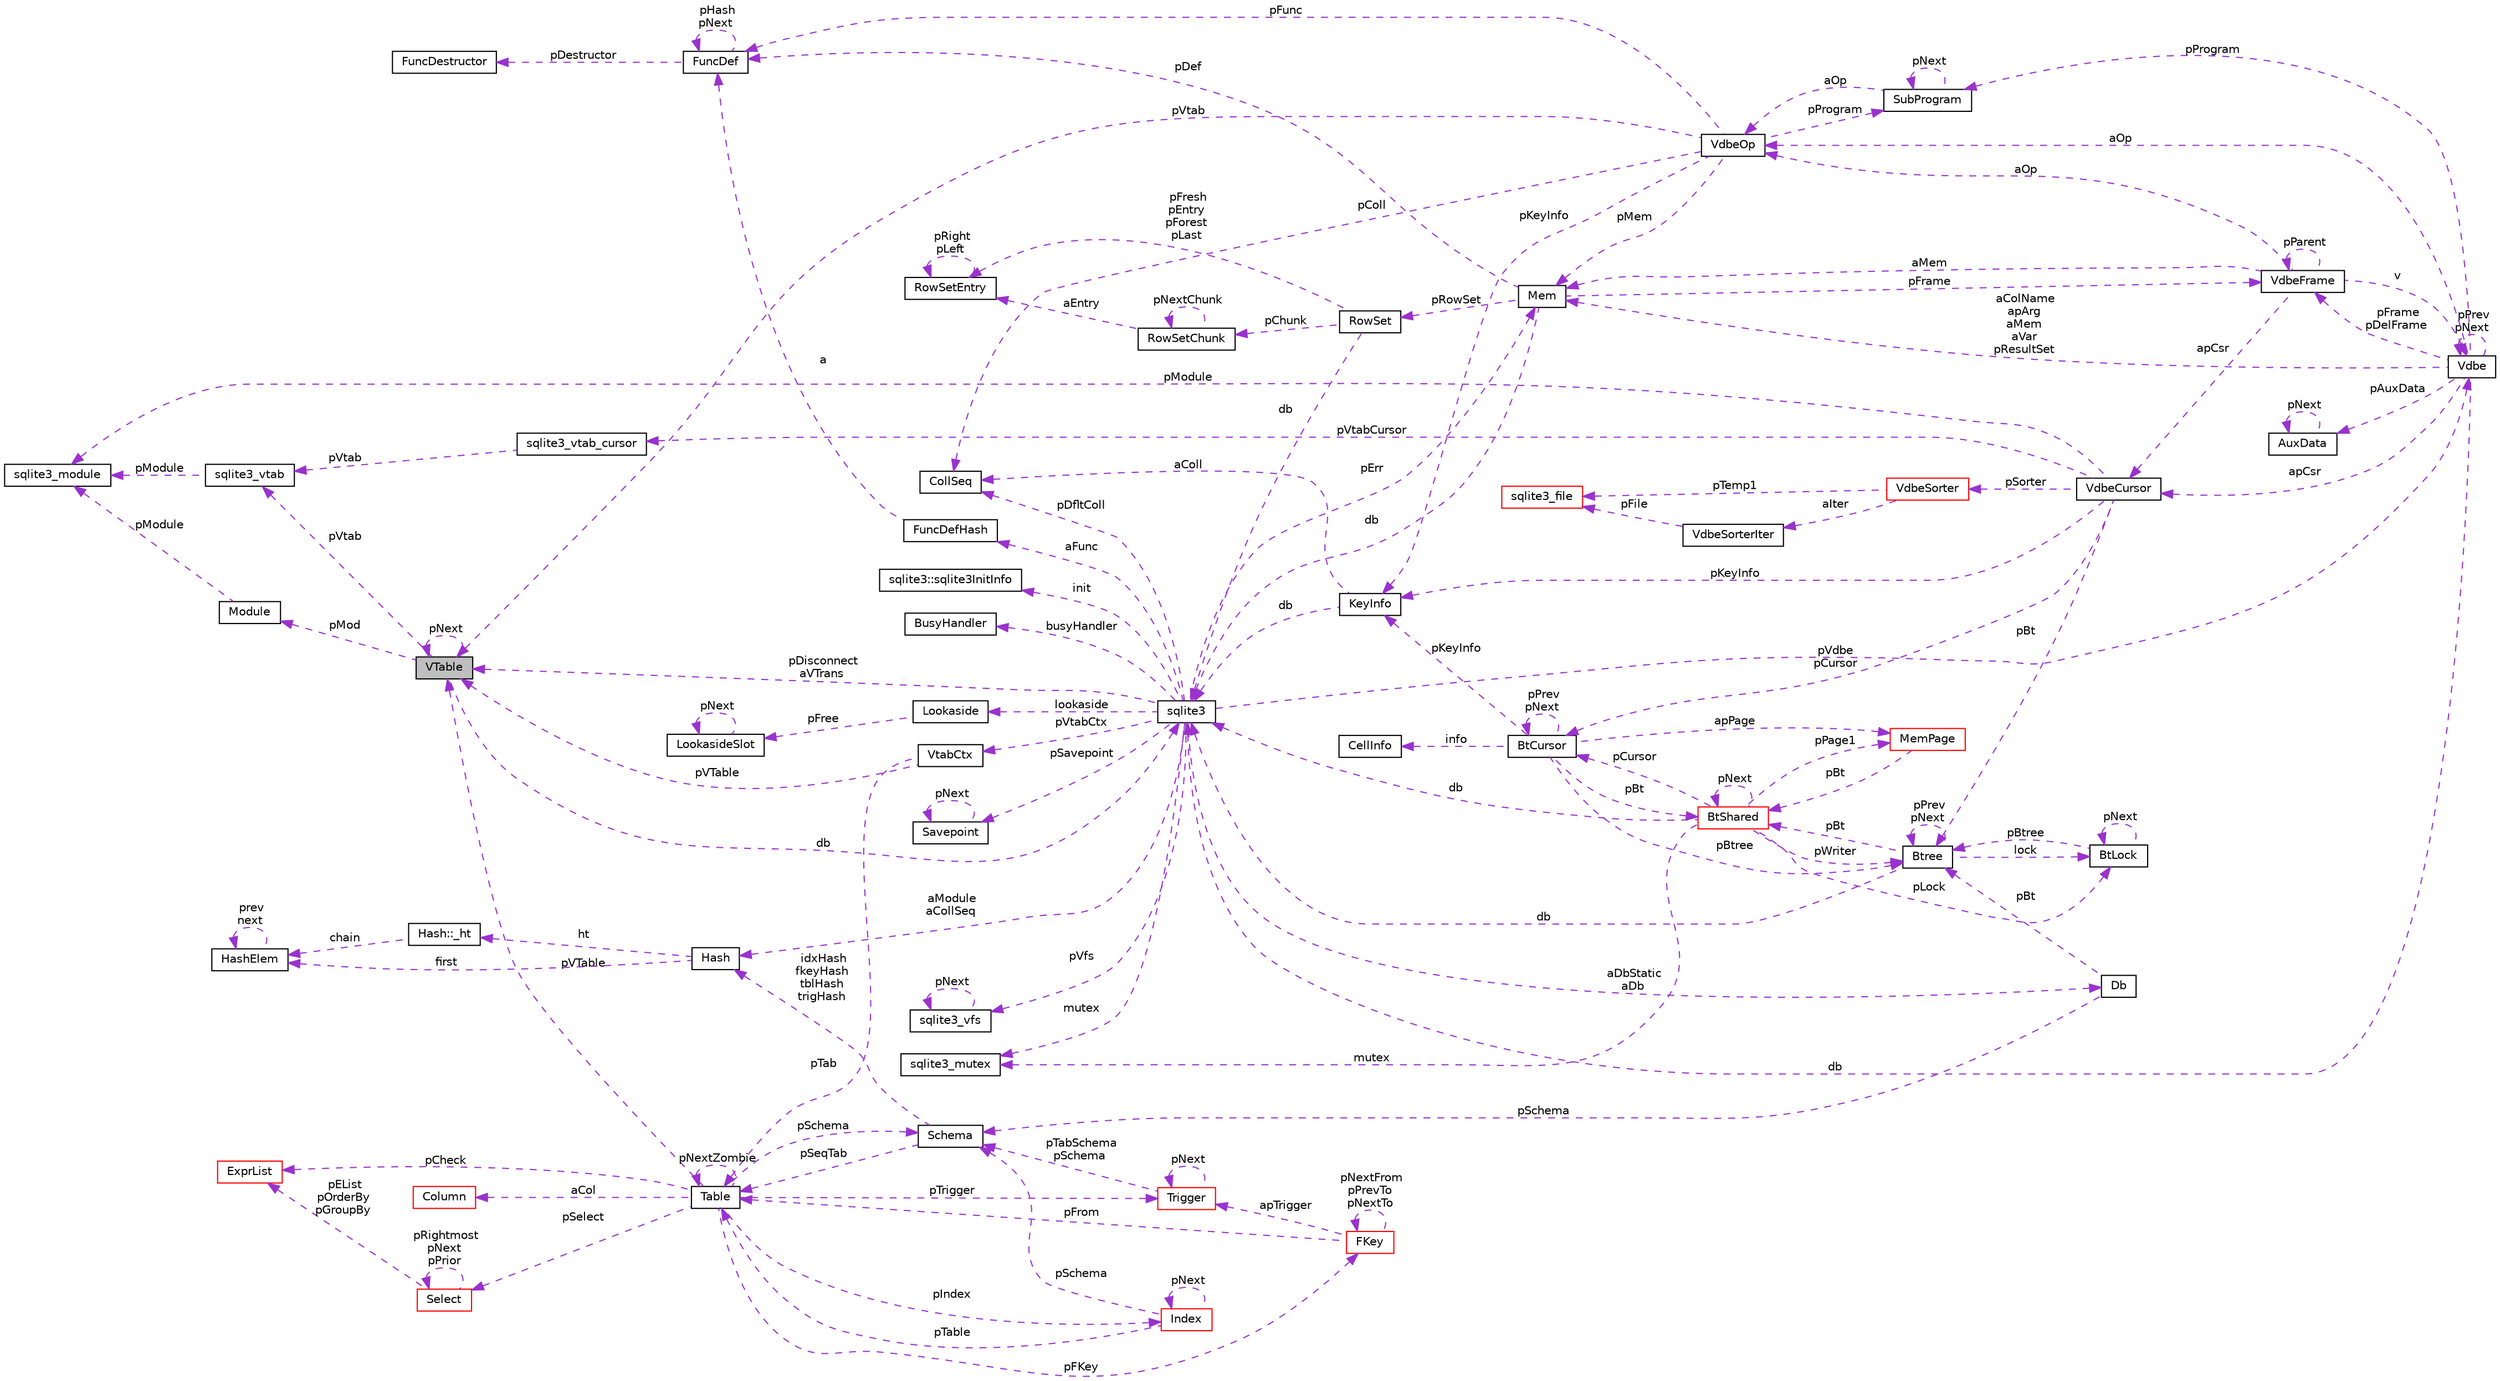 digraph G
{
 // INTERACTIVE_SVG=YES
  edge [fontname="Helvetica",fontsize="10",labelfontname="Helvetica",labelfontsize="10"];
  node [fontname="Helvetica",fontsize="10",shape=record];
  rankdir="LR";
  Node1 [label="VTable",height=0.2,width=0.4,color="black", fillcolor="grey75", style="filled" fontcolor="black"];
  Node2 -> Node1 [dir="back",color="darkorchid3",fontsize="10",style="dashed",label=" db" ,fontname="Helvetica"];
  Node2 [label="sqlite3",height=0.2,width=0.4,color="black", fillcolor="white", style="filled",URL="$d9/dcd/structsqlite3.html"];
  Node3 -> Node2 [dir="back",color="darkorchid3",fontsize="10",style="dashed",label=" pErr" ,fontname="Helvetica"];
  Node3 [label="Mem",height=0.2,width=0.4,color="black", fillcolor="white", style="filled",URL="$df/d48/struct_mem.html"];
  Node2 -> Node3 [dir="back",color="darkorchid3",fontsize="10",style="dashed",label=" db" ,fontname="Helvetica"];
  Node4 -> Node3 [dir="back",color="darkorchid3",fontsize="10",style="dashed",label=" pFrame" ,fontname="Helvetica"];
  Node4 [label="VdbeFrame",height=0.2,width=0.4,color="black", fillcolor="white", style="filled",URL="$de/d74/struct_vdbe_frame.html"];
  Node3 -> Node4 [dir="back",color="darkorchid3",fontsize="10",style="dashed",label=" aMem" ,fontname="Helvetica"];
  Node5 -> Node4 [dir="back",color="darkorchid3",fontsize="10",style="dashed",label=" v" ,fontname="Helvetica"];
  Node5 [label="Vdbe",height=0.2,width=0.4,color="black", fillcolor="white", style="filled",URL="$db/df8/struct_vdbe.html"];
  Node5 -> Node5 [dir="back",color="darkorchid3",fontsize="10",style="dashed",label=" pPrev\npNext" ,fontname="Helvetica"];
  Node3 -> Node5 [dir="back",color="darkorchid3",fontsize="10",style="dashed",label=" aColName\napArg\naMem\naVar\npResultSet" ,fontname="Helvetica"];
  Node2 -> Node5 [dir="back",color="darkorchid3",fontsize="10",style="dashed",label=" db" ,fontname="Helvetica"];
  Node4 -> Node5 [dir="back",color="darkorchid3",fontsize="10",style="dashed",label=" pFrame\npDelFrame" ,fontname="Helvetica"];
  Node6 -> Node5 [dir="back",color="darkorchid3",fontsize="10",style="dashed",label=" pAuxData" ,fontname="Helvetica"];
  Node6 [label="AuxData",height=0.2,width=0.4,color="black", fillcolor="white", style="filled",URL="$d5/d59/struct_aux_data.html"];
  Node6 -> Node6 [dir="back",color="darkorchid3",fontsize="10",style="dashed",label=" pNext" ,fontname="Helvetica"];
  Node7 -> Node5 [dir="back",color="darkorchid3",fontsize="10",style="dashed",label=" pProgram" ,fontname="Helvetica"];
  Node7 [label="SubProgram",height=0.2,width=0.4,color="black", fillcolor="white", style="filled",URL="$d4/d16/struct_sub_program.html"];
  Node7 -> Node7 [dir="back",color="darkorchid3",fontsize="10",style="dashed",label=" pNext" ,fontname="Helvetica"];
  Node8 -> Node7 [dir="back",color="darkorchid3",fontsize="10",style="dashed",label=" aOp" ,fontname="Helvetica"];
  Node8 [label="VdbeOp",height=0.2,width=0.4,color="black", fillcolor="white", style="filled",URL="$d2/dd9/struct_vdbe_op.html"];
  Node3 -> Node8 [dir="back",color="darkorchid3",fontsize="10",style="dashed",label=" pMem" ,fontname="Helvetica"];
  Node9 -> Node8 [dir="back",color="darkorchid3",fontsize="10",style="dashed",label=" pColl" ,fontname="Helvetica"];
  Node9 [label="CollSeq",height=0.2,width=0.4,color="black", fillcolor="white", style="filled",URL="$d0/d7d/struct_coll_seq.html"];
  Node1 -> Node8 [dir="back",color="darkorchid3",fontsize="10",style="dashed",label=" pVtab" ,fontname="Helvetica"];
  Node7 -> Node8 [dir="back",color="darkorchid3",fontsize="10",style="dashed",label=" pProgram" ,fontname="Helvetica"];
  Node10 -> Node8 [dir="back",color="darkorchid3",fontsize="10",style="dashed",label=" pKeyInfo" ,fontname="Helvetica"];
  Node10 [label="KeyInfo",height=0.2,width=0.4,color="black", fillcolor="white", style="filled",URL="$dc/d2f/struct_key_info.html"];
  Node2 -> Node10 [dir="back",color="darkorchid3",fontsize="10",style="dashed",label=" db" ,fontname="Helvetica"];
  Node9 -> Node10 [dir="back",color="darkorchid3",fontsize="10",style="dashed",label=" aColl" ,fontname="Helvetica"];
  Node11 -> Node8 [dir="back",color="darkorchid3",fontsize="10",style="dashed",label=" pFunc" ,fontname="Helvetica"];
  Node11 [label="FuncDef",height=0.2,width=0.4,color="black", fillcolor="white", style="filled",URL="$df/d38/struct_func_def.html"];
  Node12 -> Node11 [dir="back",color="darkorchid3",fontsize="10",style="dashed",label=" pDestructor" ,fontname="Helvetica"];
  Node12 [label="FuncDestructor",height=0.2,width=0.4,color="black", fillcolor="white", style="filled",URL="$d5/da4/struct_func_destructor.html"];
  Node11 -> Node11 [dir="back",color="darkorchid3",fontsize="10",style="dashed",label=" pHash\npNext" ,fontname="Helvetica"];
  Node13 -> Node5 [dir="back",color="darkorchid3",fontsize="10",style="dashed",label=" apCsr" ,fontname="Helvetica"];
  Node13 [label="VdbeCursor",height=0.2,width=0.4,color="black", fillcolor="white", style="filled",URL="$d5/dd1/struct_vdbe_cursor.html"];
  Node14 -> Node13 [dir="back",color="darkorchid3",fontsize="10",style="dashed",label=" pCursor" ,fontname="Helvetica"];
  Node14 [label="BtCursor",height=0.2,width=0.4,color="black", fillcolor="white", style="filled",URL="$db/d2c/struct_bt_cursor.html"];
  Node14 -> Node14 [dir="back",color="darkorchid3",fontsize="10",style="dashed",label=" pPrev\npNext" ,fontname="Helvetica"];
  Node15 -> Node14 [dir="back",color="darkorchid3",fontsize="10",style="dashed",label=" info" ,fontname="Helvetica"];
  Node15 [label="CellInfo",height=0.2,width=0.4,color="black", fillcolor="white", style="filled",URL="$de/dbe/struct_cell_info.html"];
  Node16 -> Node14 [dir="back",color="darkorchid3",fontsize="10",style="dashed",label=" pBt" ,fontname="Helvetica"];
  Node16 [label="BtShared",height=0.2,width=0.4,color="red", fillcolor="white", style="filled",URL="$d3/d1f/struct_bt_shared.html"];
  Node14 -> Node16 [dir="back",color="darkorchid3",fontsize="10",style="dashed",label=" pCursor" ,fontname="Helvetica"];
  Node16 -> Node16 [dir="back",color="darkorchid3",fontsize="10",style="dashed",label=" pNext" ,fontname="Helvetica"];
  Node2 -> Node16 [dir="back",color="darkorchid3",fontsize="10",style="dashed",label=" db" ,fontname="Helvetica"];
  Node17 -> Node16 [dir="back",color="darkorchid3",fontsize="10",style="dashed",label=" mutex" ,fontname="Helvetica"];
  Node17 [label="sqlite3_mutex",height=0.2,width=0.4,color="black", fillcolor="white", style="filled",URL="$d5/d3c/structsqlite3__mutex.html"];
  Node18 -> Node16 [dir="back",color="darkorchid3",fontsize="10",style="dashed",label=" pLock" ,fontname="Helvetica"];
  Node18 [label="BtLock",height=0.2,width=0.4,color="black", fillcolor="white", style="filled",URL="$d1/d28/struct_bt_lock.html"];
  Node18 -> Node18 [dir="back",color="darkorchid3",fontsize="10",style="dashed",label=" pNext" ,fontname="Helvetica"];
  Node19 -> Node18 [dir="back",color="darkorchid3",fontsize="10",style="dashed",label=" pBtree" ,fontname="Helvetica"];
  Node19 [label="Btree",height=0.2,width=0.4,color="black", fillcolor="white", style="filled",URL="$d9/d90/struct_btree.html"];
  Node16 -> Node19 [dir="back",color="darkorchid3",fontsize="10",style="dashed",label=" pBt" ,fontname="Helvetica"];
  Node2 -> Node19 [dir="back",color="darkorchid3",fontsize="10",style="dashed",label=" db" ,fontname="Helvetica"];
  Node18 -> Node19 [dir="back",color="darkorchid3",fontsize="10",style="dashed",label=" lock" ,fontname="Helvetica"];
  Node19 -> Node19 [dir="back",color="darkorchid3",fontsize="10",style="dashed",label=" pPrev\npNext" ,fontname="Helvetica"];
  Node20 -> Node16 [dir="back",color="darkorchid3",fontsize="10",style="dashed",label=" pPage1" ,fontname="Helvetica"];
  Node20 [label="MemPage",height=0.2,width=0.4,color="red", fillcolor="white", style="filled",URL="$d8/d9f/struct_mem_page.html"];
  Node16 -> Node20 [dir="back",color="darkorchid3",fontsize="10",style="dashed",label=" pBt" ,fontname="Helvetica"];
  Node19 -> Node16 [dir="back",color="darkorchid3",fontsize="10",style="dashed",label=" pWriter" ,fontname="Helvetica"];
  Node20 -> Node14 [dir="back",color="darkorchid3",fontsize="10",style="dashed",label=" apPage" ,fontname="Helvetica"];
  Node10 -> Node14 [dir="back",color="darkorchid3",fontsize="10",style="dashed",label=" pKeyInfo" ,fontname="Helvetica"];
  Node19 -> Node14 [dir="back",color="darkorchid3",fontsize="10",style="dashed",label=" pBtree" ,fontname="Helvetica"];
  Node21 -> Node13 [dir="back",color="darkorchid3",fontsize="10",style="dashed",label=" pModule" ,fontname="Helvetica"];
  Node21 [label="sqlite3_module",height=0.2,width=0.4,color="black", fillcolor="white", style="filled",URL="$dd/de4/structsqlite3__module.html"];
  Node22 -> Node13 [dir="back",color="darkorchid3",fontsize="10",style="dashed",label=" pVtabCursor" ,fontname="Helvetica"];
  Node22 [label="sqlite3_vtab_cursor",height=0.2,width=0.4,color="black", fillcolor="white", style="filled",URL="$d3/d17/structsqlite3__vtab__cursor.html"];
  Node23 -> Node22 [dir="back",color="darkorchid3",fontsize="10",style="dashed",label=" pVtab" ,fontname="Helvetica"];
  Node23 [label="sqlite3_vtab",height=0.2,width=0.4,color="black", fillcolor="white", style="filled",URL="$d3/d12/structsqlite3__vtab.html"];
  Node21 -> Node23 [dir="back",color="darkorchid3",fontsize="10",style="dashed",label=" pModule" ,fontname="Helvetica"];
  Node24 -> Node13 [dir="back",color="darkorchid3",fontsize="10",style="dashed",label=" pSorter" ,fontname="Helvetica"];
  Node24 [label="VdbeSorter",height=0.2,width=0.4,color="red", fillcolor="white", style="filled",URL="$d3/d85/struct_vdbe_sorter.html"];
  Node25 -> Node24 [dir="back",color="darkorchid3",fontsize="10",style="dashed",label=" aIter" ,fontname="Helvetica"];
  Node25 [label="VdbeSorterIter",height=0.2,width=0.4,color="black", fillcolor="white", style="filled",URL="$df/dcd/struct_vdbe_sorter_iter.html"];
  Node26 -> Node25 [dir="back",color="darkorchid3",fontsize="10",style="dashed",label=" pFile" ,fontname="Helvetica"];
  Node26 [label="sqlite3_file",height=0.2,width=0.4,color="red", fillcolor="white", style="filled",URL="$db/db0/structsqlite3__file.html"];
  Node26 -> Node24 [dir="back",color="darkorchid3",fontsize="10",style="dashed",label=" pTemp1" ,fontname="Helvetica"];
  Node10 -> Node13 [dir="back",color="darkorchid3",fontsize="10",style="dashed",label=" pKeyInfo" ,fontname="Helvetica"];
  Node19 -> Node13 [dir="back",color="darkorchid3",fontsize="10",style="dashed",label=" pBt" ,fontname="Helvetica"];
  Node8 -> Node5 [dir="back",color="darkorchid3",fontsize="10",style="dashed",label=" aOp" ,fontname="Helvetica"];
  Node4 -> Node4 [dir="back",color="darkorchid3",fontsize="10",style="dashed",label=" pParent" ,fontname="Helvetica"];
  Node13 -> Node4 [dir="back",color="darkorchid3",fontsize="10",style="dashed",label=" apCsr" ,fontname="Helvetica"];
  Node8 -> Node4 [dir="back",color="darkorchid3",fontsize="10",style="dashed",label=" aOp" ,fontname="Helvetica"];
  Node27 -> Node3 [dir="back",color="darkorchid3",fontsize="10",style="dashed",label=" pRowSet" ,fontname="Helvetica"];
  Node27 [label="RowSet",height=0.2,width=0.4,color="black", fillcolor="white", style="filled",URL="$d5/d67/struct_row_set.html"];
  Node2 -> Node27 [dir="back",color="darkorchid3",fontsize="10",style="dashed",label=" db" ,fontname="Helvetica"];
  Node28 -> Node27 [dir="back",color="darkorchid3",fontsize="10",style="dashed",label=" pChunk" ,fontname="Helvetica"];
  Node28 [label="RowSetChunk",height=0.2,width=0.4,color="black", fillcolor="white", style="filled",URL="$d0/dd7/struct_row_set_chunk.html"];
  Node28 -> Node28 [dir="back",color="darkorchid3",fontsize="10",style="dashed",label=" pNextChunk" ,fontname="Helvetica"];
  Node29 -> Node28 [dir="back",color="darkorchid3",fontsize="10",style="dashed",label=" aEntry" ,fontname="Helvetica"];
  Node29 [label="RowSetEntry",height=0.2,width=0.4,color="black", fillcolor="white", style="filled",URL="$da/d66/struct_row_set_entry.html"];
  Node29 -> Node29 [dir="back",color="darkorchid3",fontsize="10",style="dashed",label=" pRight\npLeft" ,fontname="Helvetica"];
  Node29 -> Node27 [dir="back",color="darkorchid3",fontsize="10",style="dashed",label=" pFresh\npEntry\npForest\npLast" ,fontname="Helvetica"];
  Node11 -> Node3 [dir="back",color="darkorchid3",fontsize="10",style="dashed",label=" pDef" ,fontname="Helvetica"];
  Node5 -> Node2 [dir="back",color="darkorchid3",fontsize="10",style="dashed",label=" pVdbe" ,fontname="Helvetica"];
  Node30 -> Node2 [dir="back",color="darkorchid3",fontsize="10",style="dashed",label=" pSavepoint" ,fontname="Helvetica"];
  Node30 [label="Savepoint",height=0.2,width=0.4,color="black", fillcolor="white", style="filled",URL="$db/dde/struct_savepoint.html"];
  Node30 -> Node30 [dir="back",color="darkorchid3",fontsize="10",style="dashed",label=" pNext" ,fontname="Helvetica"];
  Node31 -> Node2 [dir="back",color="darkorchid3",fontsize="10",style="dashed",label=" aFunc" ,fontname="Helvetica"];
  Node31 [label="FuncDefHash",height=0.2,width=0.4,color="black", fillcolor="white", style="filled",URL="$db/dfc/struct_func_def_hash.html"];
  Node11 -> Node31 [dir="back",color="darkorchid3",fontsize="10",style="dashed",label=" a" ,fontname="Helvetica"];
  Node32 -> Node2 [dir="back",color="darkorchid3",fontsize="10",style="dashed",label=" lookaside" ,fontname="Helvetica"];
  Node32 [label="Lookaside",height=0.2,width=0.4,color="black", fillcolor="white", style="filled",URL="$d4/d8a/struct_lookaside.html"];
  Node33 -> Node32 [dir="back",color="darkorchid3",fontsize="10",style="dashed",label=" pFree" ,fontname="Helvetica"];
  Node33 [label="LookasideSlot",height=0.2,width=0.4,color="black", fillcolor="white", style="filled",URL="$dd/d17/struct_lookaside_slot.html"];
  Node33 -> Node33 [dir="back",color="darkorchid3",fontsize="10",style="dashed",label=" pNext" ,fontname="Helvetica"];
  Node17 -> Node2 [dir="back",color="darkorchid3",fontsize="10",style="dashed",label=" mutex" ,fontname="Helvetica"];
  Node34 -> Node2 [dir="back",color="darkorchid3",fontsize="10",style="dashed",label=" pVfs" ,fontname="Helvetica"];
  Node34 [label="sqlite3_vfs",height=0.2,width=0.4,color="black", fillcolor="white", style="filled",URL="$d3/d36/structsqlite3__vfs.html"];
  Node34 -> Node34 [dir="back",color="darkorchid3",fontsize="10",style="dashed",label=" pNext" ,fontname="Helvetica"];
  Node35 -> Node2 [dir="back",color="darkorchid3",fontsize="10",style="dashed",label=" init" ,fontname="Helvetica"];
  Node35 [label="sqlite3::sqlite3InitInfo",height=0.2,width=0.4,color="black", fillcolor="white", style="filled",URL="$d7/d84/structsqlite3_1_1sqlite3_init_info.html"];
  Node36 -> Node2 [dir="back",color="darkorchid3",fontsize="10",style="dashed",label=" busyHandler" ,fontname="Helvetica"];
  Node36 [label="BusyHandler",height=0.2,width=0.4,color="black", fillcolor="white", style="filled",URL="$d4/d89/struct_busy_handler.html"];
  Node37 -> Node2 [dir="back",color="darkorchid3",fontsize="10",style="dashed",label=" pVtabCtx" ,fontname="Helvetica"];
  Node37 [label="VtabCtx",height=0.2,width=0.4,color="black", fillcolor="white", style="filled",URL="$de/dae/struct_vtab_ctx.html"];
  Node1 -> Node37 [dir="back",color="darkorchid3",fontsize="10",style="dashed",label=" pVTable" ,fontname="Helvetica"];
  Node38 -> Node37 [dir="back",color="darkorchid3",fontsize="10",style="dashed",label=" pTab" ,fontname="Helvetica"];
  Node38 [label="Table",height=0.2,width=0.4,color="black", fillcolor="white", style="filled",URL="$d5/d0d/struct_table.html"];
  Node39 -> Node38 [dir="back",color="darkorchid3",fontsize="10",style="dashed",label=" pSchema" ,fontname="Helvetica"];
  Node39 [label="Schema",height=0.2,width=0.4,color="black", fillcolor="white", style="filled",URL="$df/d15/struct_schema.html"];
  Node38 -> Node39 [dir="back",color="darkorchid3",fontsize="10",style="dashed",label=" pSeqTab" ,fontname="Helvetica"];
  Node40 -> Node39 [dir="back",color="darkorchid3",fontsize="10",style="dashed",label=" idxHash\nfkeyHash\ntblHash\ntrigHash" ,fontname="Helvetica"];
  Node40 [label="Hash",height=0.2,width=0.4,color="black", fillcolor="white", style="filled",URL="$d2/d7a/struct_hash.html"];
  Node41 -> Node40 [dir="back",color="darkorchid3",fontsize="10",style="dashed",label=" ht" ,fontname="Helvetica"];
  Node41 [label="Hash::_ht",height=0.2,width=0.4,color="black", fillcolor="white", style="filled",URL="$dd/d00/struct_hash_1_1__ht.html"];
  Node42 -> Node41 [dir="back",color="darkorchid3",fontsize="10",style="dashed",label=" chain" ,fontname="Helvetica"];
  Node42 [label="HashElem",height=0.2,width=0.4,color="black", fillcolor="white", style="filled",URL="$df/d01/struct_hash_elem.html"];
  Node42 -> Node42 [dir="back",color="darkorchid3",fontsize="10",style="dashed",label=" prev\nnext" ,fontname="Helvetica"];
  Node42 -> Node40 [dir="back",color="darkorchid3",fontsize="10",style="dashed",label=" first" ,fontname="Helvetica"];
  Node43 -> Node38 [dir="back",color="darkorchid3",fontsize="10",style="dashed",label=" aCol" ,fontname="Helvetica"];
  Node43 [label="Column",height=0.2,width=0.4,color="red", fillcolor="white", style="filled",URL="$d0/d14/struct_column.html"];
  Node44 -> Node38 [dir="back",color="darkorchid3",fontsize="10",style="dashed",label=" pFKey" ,fontname="Helvetica"];
  Node44 [label="FKey",height=0.2,width=0.4,color="red", fillcolor="white", style="filled",URL="$d0/dbd/struct_f_key.html"];
  Node44 -> Node44 [dir="back",color="darkorchid3",fontsize="10",style="dashed",label=" pNextFrom\npPrevTo\npNextTo" ,fontname="Helvetica"];
  Node38 -> Node44 [dir="back",color="darkorchid3",fontsize="10",style="dashed",label=" pFrom" ,fontname="Helvetica"];
  Node45 -> Node44 [dir="back",color="darkorchid3",fontsize="10",style="dashed",label=" apTrigger" ,fontname="Helvetica"];
  Node45 [label="Trigger",height=0.2,width=0.4,color="red", fillcolor="white", style="filled",URL="$d1/dd9/struct_trigger.html"];
  Node39 -> Node45 [dir="back",color="darkorchid3",fontsize="10",style="dashed",label=" pTabSchema\npSchema" ,fontname="Helvetica"];
  Node45 -> Node45 [dir="back",color="darkorchid3",fontsize="10",style="dashed",label=" pNext" ,fontname="Helvetica"];
  Node1 -> Node38 [dir="back",color="darkorchid3",fontsize="10",style="dashed",label=" pVTable" ,fontname="Helvetica"];
  Node38 -> Node38 [dir="back",color="darkorchid3",fontsize="10",style="dashed",label=" pNextZombie" ,fontname="Helvetica"];
  Node45 -> Node38 [dir="back",color="darkorchid3",fontsize="10",style="dashed",label=" pTrigger" ,fontname="Helvetica"];
  Node46 -> Node38 [dir="back",color="darkorchid3",fontsize="10",style="dashed",label=" pSelect" ,fontname="Helvetica"];
  Node46 [label="Select",height=0.2,width=0.4,color="red", fillcolor="white", style="filled",URL="$d2/d1c/struct_select.html"];
  Node46 -> Node46 [dir="back",color="darkorchid3",fontsize="10",style="dashed",label=" pRightmost\npNext\npPrior" ,fontname="Helvetica"];
  Node47 -> Node46 [dir="back",color="darkorchid3",fontsize="10",style="dashed",label=" pEList\npOrderBy\npGroupBy" ,fontname="Helvetica"];
  Node47 [label="ExprList",height=0.2,width=0.4,color="red", fillcolor="white", style="filled",URL="$de/d20/struct_expr_list.html"];
  Node47 -> Node38 [dir="back",color="darkorchid3",fontsize="10",style="dashed",label=" pCheck" ,fontname="Helvetica"];
  Node48 -> Node38 [dir="back",color="darkorchid3",fontsize="10",style="dashed",label=" pIndex" ,fontname="Helvetica"];
  Node48 [label="Index",height=0.2,width=0.4,color="red", fillcolor="white", style="filled",URL="$dc/d6f/struct_index.html"];
  Node39 -> Node48 [dir="back",color="darkorchid3",fontsize="10",style="dashed",label=" pSchema" ,fontname="Helvetica"];
  Node38 -> Node48 [dir="back",color="darkorchid3",fontsize="10",style="dashed",label=" pTable" ,fontname="Helvetica"];
  Node48 -> Node48 [dir="back",color="darkorchid3",fontsize="10",style="dashed",label=" pNext" ,fontname="Helvetica"];
  Node9 -> Node2 [dir="back",color="darkorchid3",fontsize="10",style="dashed",label=" pDfltColl" ,fontname="Helvetica"];
  Node1 -> Node2 [dir="back",color="darkorchid3",fontsize="10",style="dashed",label=" pDisconnect\naVTrans" ,fontname="Helvetica"];
  Node49 -> Node2 [dir="back",color="darkorchid3",fontsize="10",style="dashed",label=" aDbStatic\naDb" ,fontname="Helvetica"];
  Node49 [label="Db",height=0.2,width=0.4,color="black", fillcolor="white", style="filled",URL="$db/dd1/struct_db.html"];
  Node39 -> Node49 [dir="back",color="darkorchid3",fontsize="10",style="dashed",label=" pSchema" ,fontname="Helvetica"];
  Node19 -> Node49 [dir="back",color="darkorchid3",fontsize="10",style="dashed",label=" pBt" ,fontname="Helvetica"];
  Node40 -> Node2 [dir="back",color="darkorchid3",fontsize="10",style="dashed",label=" aModule\naCollSeq" ,fontname="Helvetica"];
  Node1 -> Node1 [dir="back",color="darkorchid3",fontsize="10",style="dashed",label=" pNext" ,fontname="Helvetica"];
  Node50 -> Node1 [dir="back",color="darkorchid3",fontsize="10",style="dashed",label=" pMod" ,fontname="Helvetica"];
  Node50 [label="Module",height=0.2,width=0.4,color="black", fillcolor="white", style="filled",URL="$d0/d3b/struct_module.html"];
  Node21 -> Node50 [dir="back",color="darkorchid3",fontsize="10",style="dashed",label=" pModule" ,fontname="Helvetica"];
  Node23 -> Node1 [dir="back",color="darkorchid3",fontsize="10",style="dashed",label=" pVtab" ,fontname="Helvetica"];
}

